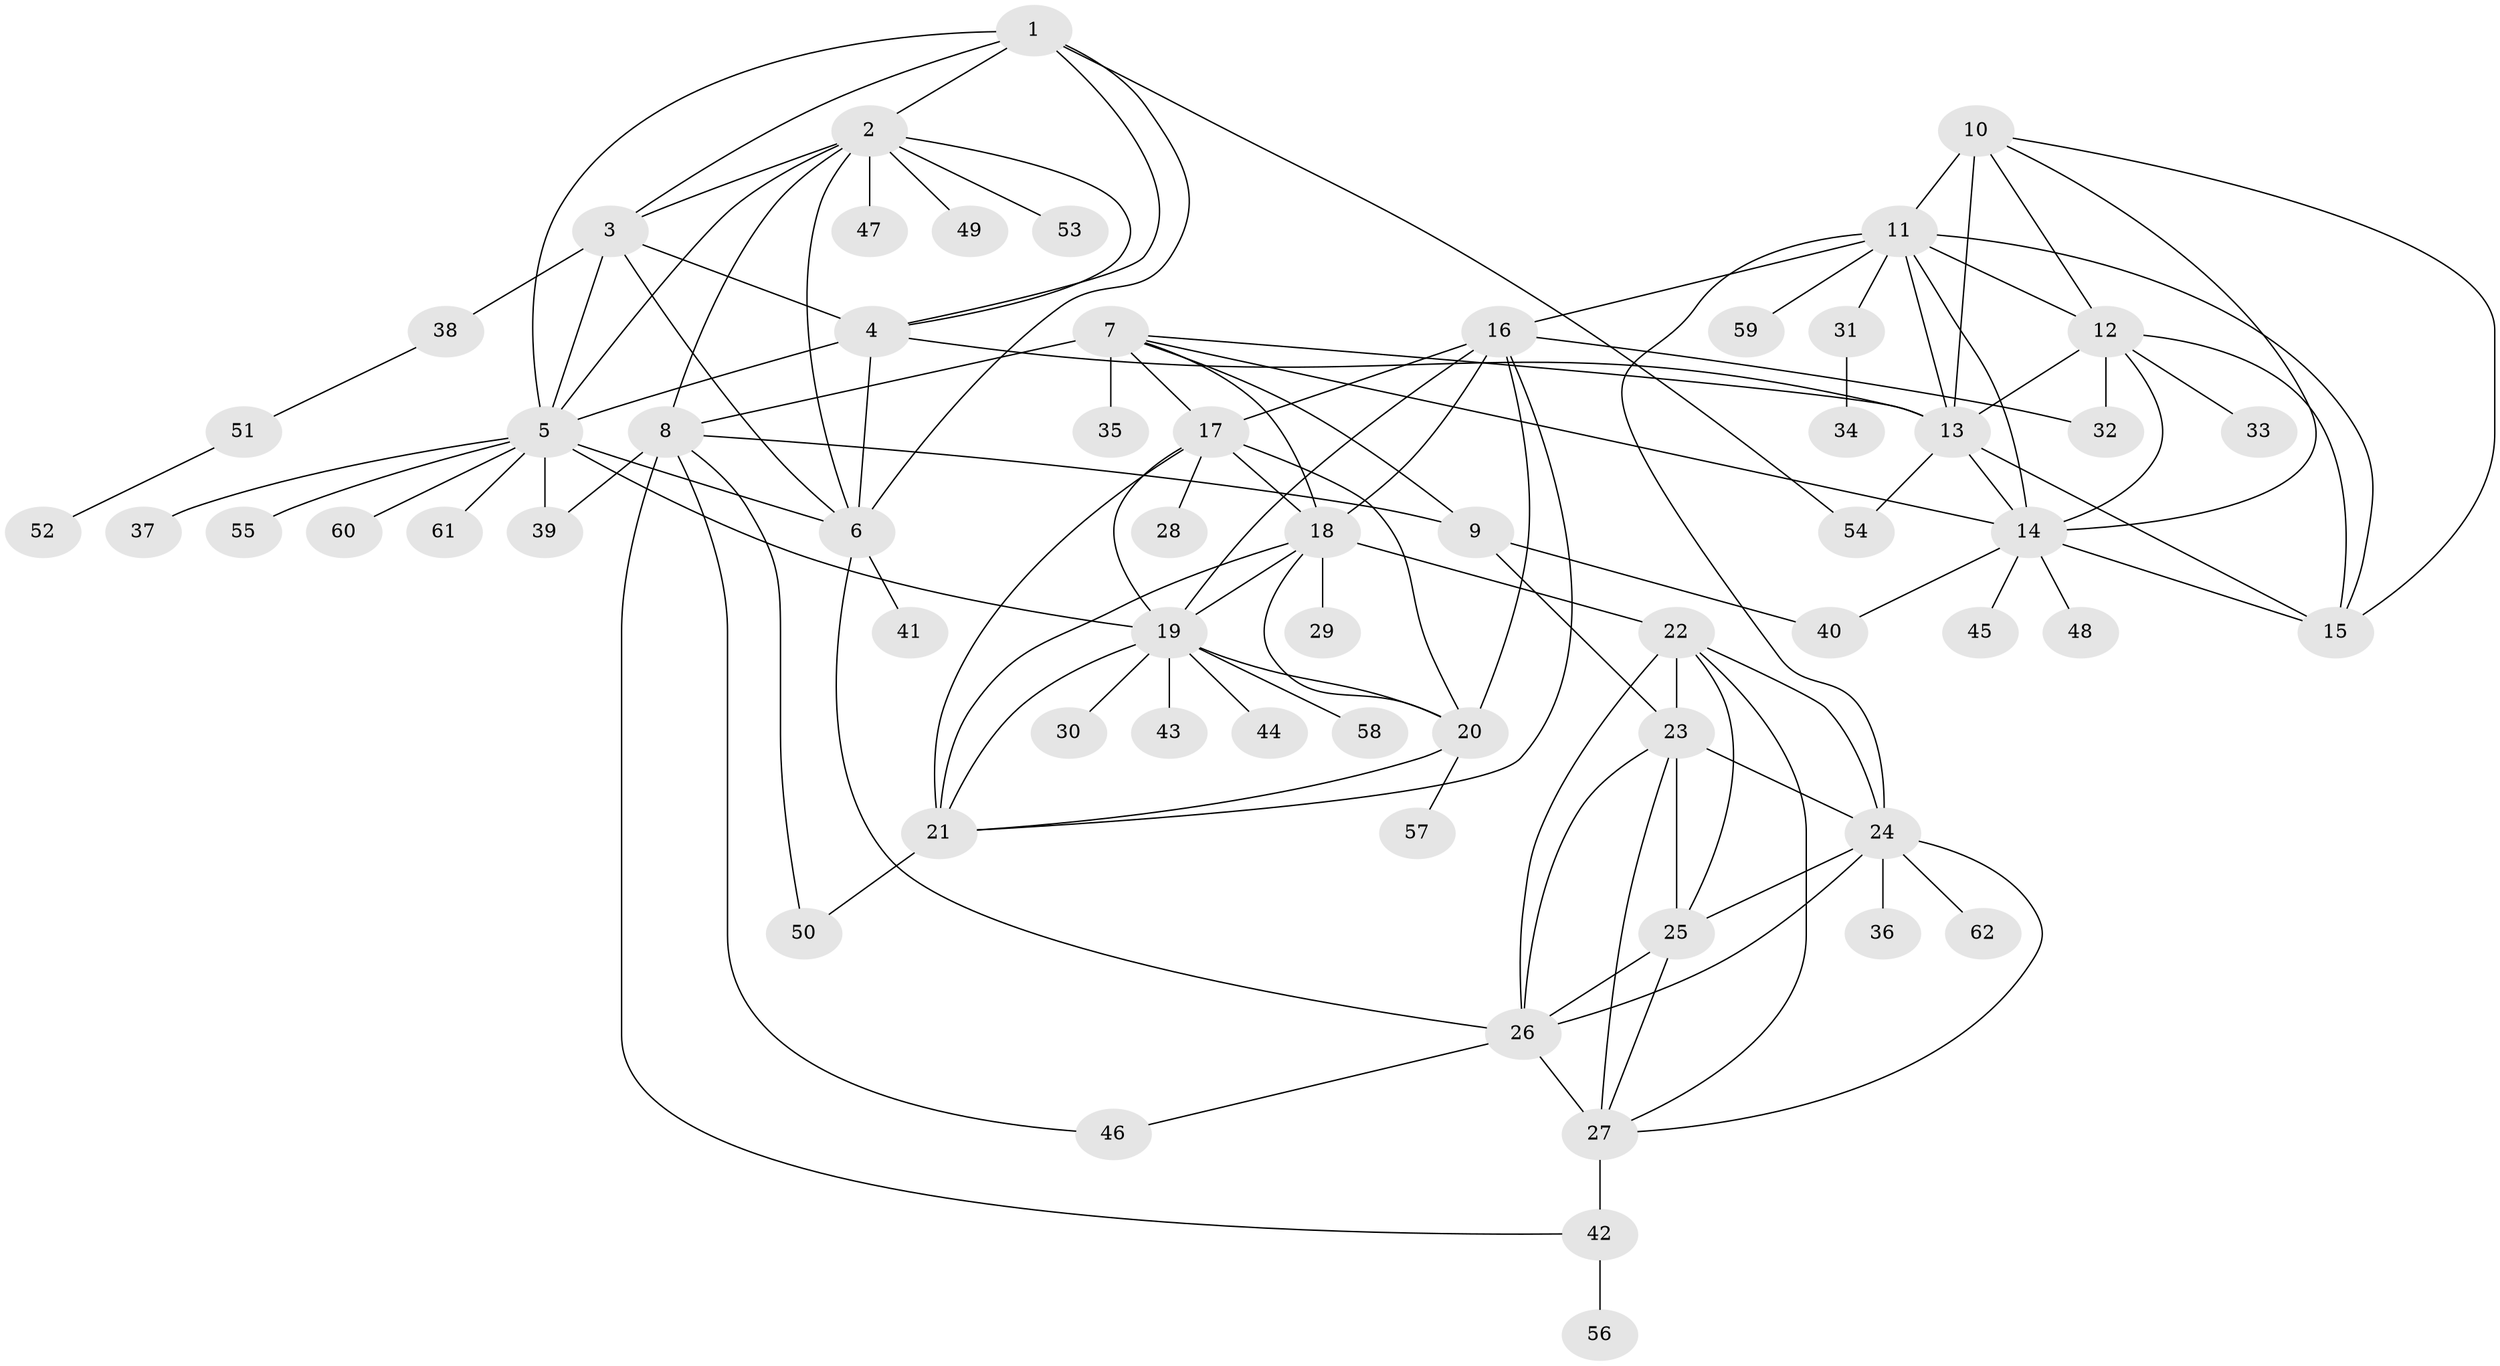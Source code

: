 // original degree distribution, {7: 0.016129032258064516, 10: 0.04838709677419355, 6: 0.024193548387096774, 9: 0.04032258064516129, 12: 0.016129032258064516, 8: 0.04838709677419355, 5: 0.024193548387096774, 13: 0.008064516129032258, 11: 0.016129032258064516, 2: 0.13709677419354838, 1: 0.5887096774193549, 3: 0.03225806451612903}
// Generated by graph-tools (version 1.1) at 2025/52/03/04/25 22:52:46]
// undirected, 62 vertices, 117 edges
graph export_dot {
  node [color=gray90,style=filled];
  1;
  2;
  3;
  4;
  5;
  6;
  7;
  8;
  9;
  10;
  11;
  12;
  13;
  14;
  15;
  16;
  17;
  18;
  19;
  20;
  21;
  22;
  23;
  24;
  25;
  26;
  27;
  28;
  29;
  30;
  31;
  32;
  33;
  34;
  35;
  36;
  37;
  38;
  39;
  40;
  41;
  42;
  43;
  44;
  45;
  46;
  47;
  48;
  49;
  50;
  51;
  52;
  53;
  54;
  55;
  56;
  57;
  58;
  59;
  60;
  61;
  62;
  1 -- 2 [weight=1.0];
  1 -- 3 [weight=1.0];
  1 -- 4 [weight=1.0];
  1 -- 5 [weight=1.0];
  1 -- 6 [weight=1.0];
  1 -- 54 [weight=1.0];
  2 -- 3 [weight=1.0];
  2 -- 4 [weight=1.0];
  2 -- 5 [weight=1.0];
  2 -- 6 [weight=1.0];
  2 -- 8 [weight=1.0];
  2 -- 47 [weight=1.0];
  2 -- 49 [weight=1.0];
  2 -- 53 [weight=1.0];
  3 -- 4 [weight=3.0];
  3 -- 5 [weight=1.0];
  3 -- 6 [weight=1.0];
  3 -- 38 [weight=1.0];
  4 -- 5 [weight=1.0];
  4 -- 6 [weight=1.0];
  4 -- 13 [weight=1.0];
  5 -- 6 [weight=1.0];
  5 -- 19 [weight=1.0];
  5 -- 37 [weight=1.0];
  5 -- 39 [weight=1.0];
  5 -- 55 [weight=1.0];
  5 -- 60 [weight=1.0];
  5 -- 61 [weight=1.0];
  6 -- 26 [weight=1.0];
  6 -- 41 [weight=1.0];
  7 -- 8 [weight=4.0];
  7 -- 9 [weight=4.0];
  7 -- 13 [weight=1.0];
  7 -- 14 [weight=1.0];
  7 -- 17 [weight=1.0];
  7 -- 18 [weight=1.0];
  7 -- 35 [weight=5.0];
  8 -- 9 [weight=1.0];
  8 -- 39 [weight=1.0];
  8 -- 42 [weight=2.0];
  8 -- 46 [weight=1.0];
  8 -- 50 [weight=1.0];
  9 -- 23 [weight=1.0];
  9 -- 40 [weight=2.0];
  10 -- 11 [weight=1.0];
  10 -- 12 [weight=1.0];
  10 -- 13 [weight=6.0];
  10 -- 14 [weight=1.0];
  10 -- 15 [weight=1.0];
  11 -- 12 [weight=1.0];
  11 -- 13 [weight=1.0];
  11 -- 14 [weight=1.0];
  11 -- 15 [weight=1.0];
  11 -- 16 [weight=1.0];
  11 -- 24 [weight=1.0];
  11 -- 31 [weight=1.0];
  11 -- 59 [weight=1.0];
  12 -- 13 [weight=1.0];
  12 -- 14 [weight=1.0];
  12 -- 15 [weight=1.0];
  12 -- 32 [weight=3.0];
  12 -- 33 [weight=1.0];
  13 -- 14 [weight=1.0];
  13 -- 15 [weight=1.0];
  13 -- 54 [weight=1.0];
  14 -- 15 [weight=1.0];
  14 -- 40 [weight=1.0];
  14 -- 45 [weight=1.0];
  14 -- 48 [weight=1.0];
  16 -- 17 [weight=1.0];
  16 -- 18 [weight=1.0];
  16 -- 19 [weight=1.0];
  16 -- 20 [weight=1.0];
  16 -- 21 [weight=1.0];
  16 -- 32 [weight=1.0];
  17 -- 18 [weight=1.0];
  17 -- 19 [weight=1.0];
  17 -- 20 [weight=1.0];
  17 -- 21 [weight=1.0];
  17 -- 28 [weight=1.0];
  18 -- 19 [weight=1.0];
  18 -- 20 [weight=1.0];
  18 -- 21 [weight=1.0];
  18 -- 22 [weight=1.0];
  18 -- 29 [weight=2.0];
  19 -- 20 [weight=1.0];
  19 -- 21 [weight=1.0];
  19 -- 30 [weight=1.0];
  19 -- 43 [weight=1.0];
  19 -- 44 [weight=1.0];
  19 -- 58 [weight=1.0];
  20 -- 21 [weight=1.0];
  20 -- 57 [weight=2.0];
  21 -- 50 [weight=2.0];
  22 -- 23 [weight=1.0];
  22 -- 24 [weight=1.0];
  22 -- 25 [weight=1.0];
  22 -- 26 [weight=1.0];
  22 -- 27 [weight=1.0];
  23 -- 24 [weight=1.0];
  23 -- 25 [weight=3.0];
  23 -- 26 [weight=1.0];
  23 -- 27 [weight=1.0];
  24 -- 25 [weight=1.0];
  24 -- 26 [weight=1.0];
  24 -- 27 [weight=1.0];
  24 -- 36 [weight=1.0];
  24 -- 62 [weight=1.0];
  25 -- 26 [weight=1.0];
  25 -- 27 [weight=1.0];
  26 -- 27 [weight=1.0];
  26 -- 46 [weight=1.0];
  27 -- 42 [weight=4.0];
  31 -- 34 [weight=1.0];
  38 -- 51 [weight=1.0];
  42 -- 56 [weight=1.0];
  51 -- 52 [weight=1.0];
}

